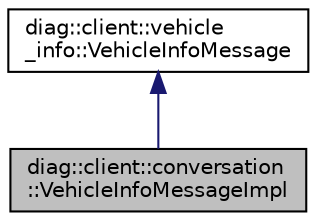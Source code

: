 digraph "diag::client::conversation::VehicleInfoMessageImpl"
{
 // LATEX_PDF_SIZE
  edge [fontname="Helvetica",fontsize="10",labelfontname="Helvetica",labelfontsize="10"];
  node [fontname="Helvetica",fontsize="10",shape=record];
  Node1 [label="diag::client::conversation\l::VehicleInfoMessageImpl",height=0.2,width=0.4,color="black", fillcolor="grey75", style="filled", fontcolor="black",tooltip=" "];
  Node2 -> Node1 [dir="back",color="midnightblue",fontsize="10",style="solid",fontname="Helvetica"];
  Node2 [label="diag::client::vehicle\l_info::VehicleInfoMessage",height=0.2,width=0.4,color="black", fillcolor="white", style="filled",URL="$classdiag_1_1client_1_1vehicle__info_1_1VehicleInfoMessage.html",tooltip="Class provide storage of list of all available vehicle entity."];
}
